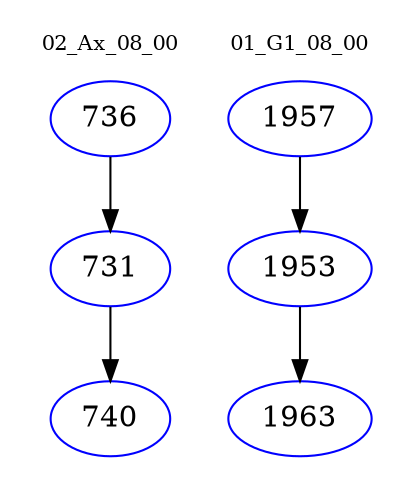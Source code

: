 digraph{
subgraph cluster_0 {
color = white
label = "02_Ax_08_00";
fontsize=10;
T0_736 [label="736", color="blue"]
T0_736 -> T0_731 [color="black"]
T0_731 [label="731", color="blue"]
T0_731 -> T0_740 [color="black"]
T0_740 [label="740", color="blue"]
}
subgraph cluster_1 {
color = white
label = "01_G1_08_00";
fontsize=10;
T1_1957 [label="1957", color="blue"]
T1_1957 -> T1_1953 [color="black"]
T1_1953 [label="1953", color="blue"]
T1_1953 -> T1_1963 [color="black"]
T1_1963 [label="1963", color="blue"]
}
}
